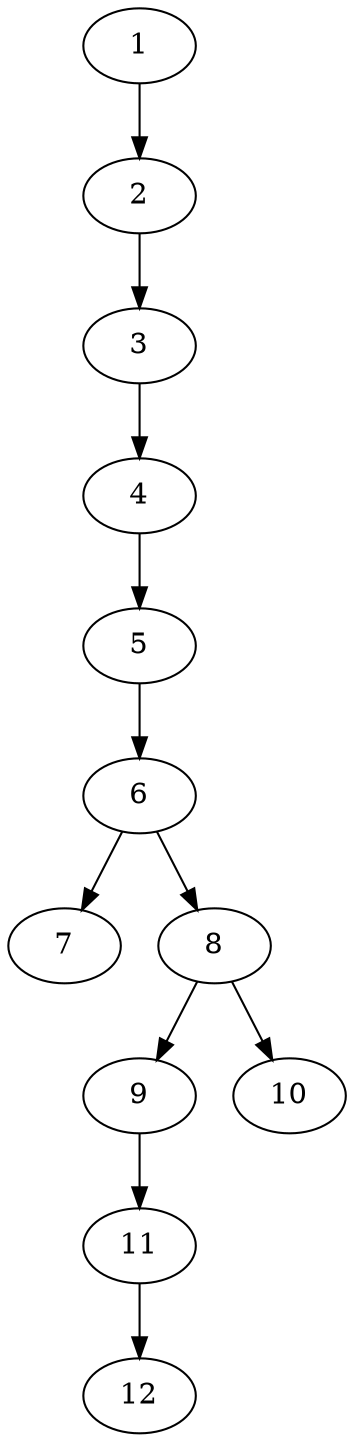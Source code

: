 // DAG (tier=1-easy, mode=compute, n=12, ccr=0.278, fat=0.375, density=0.244, regular=0.628, jump=0.033, mindata=262144, maxdata=2097152)
// DAG automatically generated by daggen at Sun Aug 24 16:33:32 2025
// /home/ermia/Project/Environments/daggen/bin/daggen --dot --ccr 0.278 --fat 0.375 --regular 0.628 --density 0.244 --jump 0.033 --mindata 262144 --maxdata 2097152 -n 12 
digraph G {
  1 [size="376241953701888000", alpha="0.12", expect_size="188120976850944000"]
  1 -> 2 [size ="4169347891200"]
  2 [size="28554022566712204", alpha="0.11", expect_size="14277011283356102"]
  2 -> 3 [size ="19816987492352"]
  3 [size="980209200503519", alpha="0.06", expect_size="490104600251759"]
  3 -> 4 [size ="15469968883712"]
  4 [size="12236506312601462", alpha="0.15", expect_size="6118253156300731"]
  4 -> 5 [size ="6977174372352"]
  5 [size="1912525532032201", alpha="0.16", expect_size="956262766016100"]
  5 -> 6 [size ="31214354300928"]
  6 [size="13469355983532250", alpha="0.07", expect_size="6734677991766125"]
  6 -> 7 [size ="27816968060928"]
  6 -> 8 [size ="27816968060928"]
  7 [size="589554050447076", alpha="0.07", expect_size="294777025223538"]
  8 [size="218111235541071", alpha="0.17", expect_size="109055617770535"]
  8 -> 9 [size ="14024485896192"]
  8 -> 10 [size ="14024485896192"]
  9 [size="1096448610645573632", alpha="0.03", expect_size="548224305322786816"]
  9 -> 11 [size ="8506459553792"]
  10 [size="345642629625541", alpha="0.04", expect_size="172821314812770"]
  11 [size="505636784542056448", alpha="0.13", expect_size="252818392271028224"]
  11 -> 12 [size ="5077490204672"]
  12 [size="10764228950830708", alpha="0.06", expect_size="5382114475415354"]
}